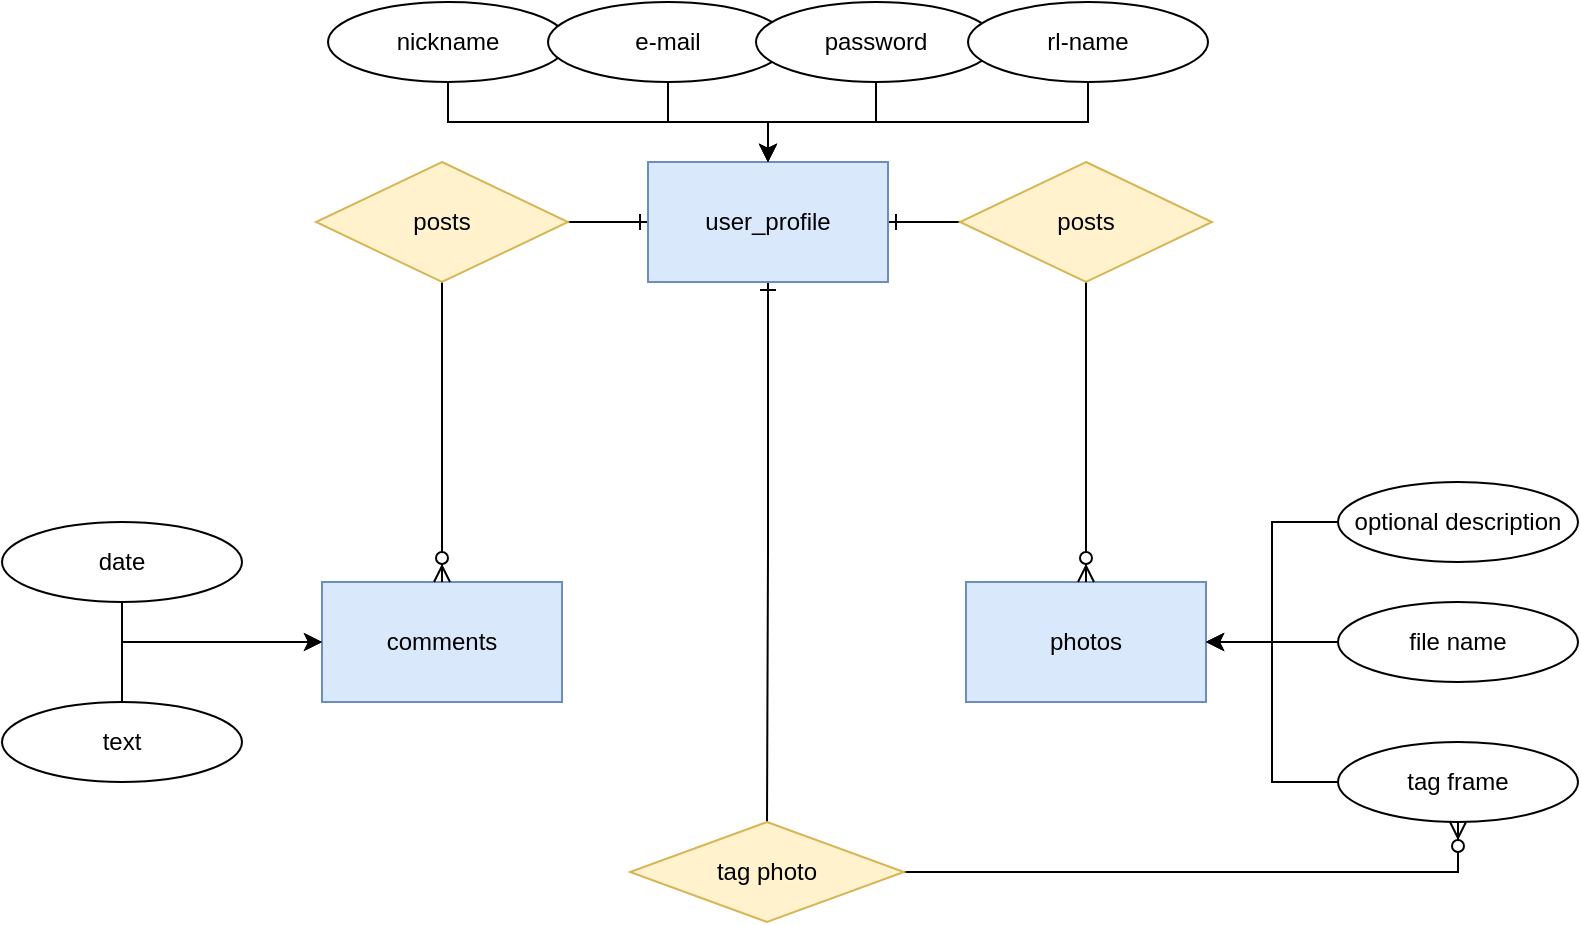 <mxfile version="13.6.2" type="device"><diagram id="JCNjMf9zgEjkn-Q7nY-3" name="Page-1"><mxGraphModel dx="780" dy="846" grid="1" gridSize="10" guides="1" tooltips="1" connect="1" arrows="1" fold="1" page="1" pageScale="1" pageWidth="827" pageHeight="1169" math="0" shadow="0"><root><mxCell id="0"/><mxCell id="1" parent="0"/><mxCell id="E6xsKf4SjqUQcqbWxF3q-27" style="edgeStyle=orthogonalEdgeStyle;rounded=0;orthogonalLoop=1;jettySize=auto;html=1;entryX=1;entryY=0.5;entryDx=0;entryDy=0;endArrow=none;endFill=0;startArrow=ERone;startFill=0;" edge="1" parent="1" source="E6xsKf4SjqUQcqbWxF3q-1" target="E6xsKf4SjqUQcqbWxF3q-12"><mxGeometry relative="1" as="geometry"/></mxCell><mxCell id="E6xsKf4SjqUQcqbWxF3q-29" style="edgeStyle=orthogonalEdgeStyle;rounded=0;orthogonalLoop=1;jettySize=auto;html=1;entryX=0;entryY=0.5;entryDx=0;entryDy=0;startArrow=ERone;startFill=0;endArrow=none;endFill=0;" edge="1" parent="1" source="E6xsKf4SjqUQcqbWxF3q-1" target="E6xsKf4SjqUQcqbWxF3q-20"><mxGeometry relative="1" as="geometry"/></mxCell><mxCell id="E6xsKf4SjqUQcqbWxF3q-33" style="edgeStyle=orthogonalEdgeStyle;rounded=0;orthogonalLoop=1;jettySize=auto;html=1;entryX=0.5;entryY=0;entryDx=0;entryDy=0;startArrow=ERone;startFill=0;endArrow=none;endFill=0;" edge="1" parent="1" source="E6xsKf4SjqUQcqbWxF3q-1" target="E6xsKf4SjqUQcqbWxF3q-32"><mxGeometry relative="1" as="geometry"/></mxCell><mxCell id="E6xsKf4SjqUQcqbWxF3q-1" value="user_profile" style="rounded=0;whiteSpace=wrap;html=1;fillColor=#dae8fc;strokeColor=#6c8ebf;" vertex="1" parent="1"><mxGeometry x="354" y="170" width="120" height="60" as="geometry"/></mxCell><mxCell id="E6xsKf4SjqUQcqbWxF3q-6" style="edgeStyle=orthogonalEdgeStyle;rounded=0;orthogonalLoop=1;jettySize=auto;html=1;" edge="1" parent="1" source="E6xsKf4SjqUQcqbWxF3q-2" target="E6xsKf4SjqUQcqbWxF3q-1"><mxGeometry relative="1" as="geometry"><Array as="points"><mxPoint x="254" y="150"/><mxPoint x="414" y="150"/></Array></mxGeometry></mxCell><mxCell id="E6xsKf4SjqUQcqbWxF3q-2" value="nickname" style="ellipse;whiteSpace=wrap;html=1;" vertex="1" parent="1"><mxGeometry x="194" y="90" width="120" height="40" as="geometry"/></mxCell><mxCell id="E6xsKf4SjqUQcqbWxF3q-7" style="edgeStyle=orthogonalEdgeStyle;rounded=0;orthogonalLoop=1;jettySize=auto;html=1;entryX=0.5;entryY=0;entryDx=0;entryDy=0;" edge="1" parent="1" source="E6xsKf4SjqUQcqbWxF3q-3" target="E6xsKf4SjqUQcqbWxF3q-1"><mxGeometry relative="1" as="geometry"/></mxCell><mxCell id="E6xsKf4SjqUQcqbWxF3q-3" value="e-mail" style="ellipse;whiteSpace=wrap;html=1;" vertex="1" parent="1"><mxGeometry x="304" y="90" width="120" height="40" as="geometry"/></mxCell><mxCell id="E6xsKf4SjqUQcqbWxF3q-8" style="edgeStyle=orthogonalEdgeStyle;rounded=0;orthogonalLoop=1;jettySize=auto;html=1;" edge="1" parent="1" source="E6xsKf4SjqUQcqbWxF3q-4" target="E6xsKf4SjqUQcqbWxF3q-1"><mxGeometry relative="1" as="geometry"/></mxCell><mxCell id="E6xsKf4SjqUQcqbWxF3q-4" value="password" style="ellipse;whiteSpace=wrap;html=1;" vertex="1" parent="1"><mxGeometry x="408" y="90" width="120" height="40" as="geometry"/></mxCell><mxCell id="E6xsKf4SjqUQcqbWxF3q-10" style="edgeStyle=orthogonalEdgeStyle;rounded=0;orthogonalLoop=1;jettySize=auto;html=1;entryX=0.5;entryY=0;entryDx=0;entryDy=0;" edge="1" parent="1" source="E6xsKf4SjqUQcqbWxF3q-5" target="E6xsKf4SjqUQcqbWxF3q-1"><mxGeometry relative="1" as="geometry"><Array as="points"><mxPoint x="574" y="150"/><mxPoint x="414" y="150"/></Array></mxGeometry></mxCell><mxCell id="E6xsKf4SjqUQcqbWxF3q-5" value="rl-name" style="ellipse;whiteSpace=wrap;html=1;" vertex="1" parent="1"><mxGeometry x="514" y="90" width="120" height="40" as="geometry"/></mxCell><mxCell id="E6xsKf4SjqUQcqbWxF3q-11" value="comments" style="rounded=0;whiteSpace=wrap;html=1;fillColor=#dae8fc;strokeColor=#6c8ebf;" vertex="1" parent="1"><mxGeometry x="191" y="380" width="120" height="60" as="geometry"/></mxCell><mxCell id="E6xsKf4SjqUQcqbWxF3q-28" style="edgeStyle=orthogonalEdgeStyle;rounded=0;orthogonalLoop=1;jettySize=auto;html=1;startArrow=none;startFill=0;endArrow=ERzeroToMany;endFill=1;" edge="1" parent="1" source="E6xsKf4SjqUQcqbWxF3q-12" target="E6xsKf4SjqUQcqbWxF3q-11"><mxGeometry relative="1" as="geometry"/></mxCell><mxCell id="E6xsKf4SjqUQcqbWxF3q-12" value="posts" style="rhombus;whiteSpace=wrap;html=1;fillColor=#fff2cc;strokeColor=#d6b656;" vertex="1" parent="1"><mxGeometry x="188" y="170" width="126" height="60" as="geometry"/></mxCell><mxCell id="E6xsKf4SjqUQcqbWxF3q-18" style="edgeStyle=orthogonalEdgeStyle;rounded=0;orthogonalLoop=1;jettySize=auto;html=1;" edge="1" parent="1" source="E6xsKf4SjqUQcqbWxF3q-14"><mxGeometry relative="1" as="geometry"><mxPoint x="191" y="410" as="targetPoint"/><Array as="points"><mxPoint x="91" y="410"/></Array></mxGeometry></mxCell><mxCell id="E6xsKf4SjqUQcqbWxF3q-14" value="date&lt;span style=&quot;color: rgba(0 , 0 , 0 , 0) ; font-family: monospace ; font-size: 0px&quot;&gt;%3CmxGraphModel%3E%3Croot%3E%3CmxCell%20id%3D%220%22%2F%3E%3CmxCell%20id%3D%221%22%20parent%3D%220%22%2F%3E%3CmxCell%20id%3D%222%22%20value%3D%22nickname%22%20style%3D%22ellipse%3BwhiteSpace%3Dwrap%3Bhtml%3D1%3B%22%20vertex%3D%221%22%20parent%3D%221%22%3E%3CmxGeometry%20x%3D%22194%22%20y%3D%2290%22%20width%3D%22120%22%20height%3D%2240%22%20as%3D%22geometry%22%2F%3E%3C%2FmxCell%3E%3C%2Froot%3E%3C%2FmxGraphModel%3E&lt;/span&gt;" style="ellipse;whiteSpace=wrap;html=1;" vertex="1" parent="1"><mxGeometry x="31" y="350" width="120" height="40" as="geometry"/></mxCell><mxCell id="E6xsKf4SjqUQcqbWxF3q-16" value="" style="edgeStyle=orthogonalEdgeStyle;rounded=0;orthogonalLoop=1;jettySize=auto;html=1;entryX=0;entryY=0.5;entryDx=0;entryDy=0;" edge="1" parent="1" source="E6xsKf4SjqUQcqbWxF3q-15" target="E6xsKf4SjqUQcqbWxF3q-11"><mxGeometry relative="1" as="geometry"><Array as="points"><mxPoint x="91" y="410"/></Array></mxGeometry></mxCell><mxCell id="E6xsKf4SjqUQcqbWxF3q-15" value="text" style="ellipse;whiteSpace=wrap;html=1;" vertex="1" parent="1"><mxGeometry x="31" y="440" width="120" height="40" as="geometry"/></mxCell><mxCell id="E6xsKf4SjqUQcqbWxF3q-19" value="photos" style="rounded=0;whiteSpace=wrap;html=1;fillColor=#dae8fc;strokeColor=#6c8ebf;" vertex="1" parent="1"><mxGeometry x="513" y="380" width="120" height="60" as="geometry"/></mxCell><mxCell id="E6xsKf4SjqUQcqbWxF3q-30" style="edgeStyle=orthogonalEdgeStyle;rounded=0;orthogonalLoop=1;jettySize=auto;html=1;entryX=0.5;entryY=0;entryDx=0;entryDy=0;startArrow=none;startFill=0;endArrow=ERzeroToMany;endFill=1;" edge="1" parent="1" source="E6xsKf4SjqUQcqbWxF3q-20" target="E6xsKf4SjqUQcqbWxF3q-19"><mxGeometry relative="1" as="geometry"/></mxCell><mxCell id="E6xsKf4SjqUQcqbWxF3q-20" value="posts" style="rhombus;whiteSpace=wrap;html=1;fillColor=#fff2cc;strokeColor=#d6b656;" vertex="1" parent="1"><mxGeometry x="510" y="170" width="126" height="60" as="geometry"/></mxCell><mxCell id="E6xsKf4SjqUQcqbWxF3q-26" style="edgeStyle=orthogonalEdgeStyle;rounded=0;orthogonalLoop=1;jettySize=auto;html=1;entryX=1;entryY=0.5;entryDx=0;entryDy=0;" edge="1" parent="1" source="E6xsKf4SjqUQcqbWxF3q-21" target="E6xsKf4SjqUQcqbWxF3q-19"><mxGeometry relative="1" as="geometry"/></mxCell><mxCell id="E6xsKf4SjqUQcqbWxF3q-21" value="optional description" style="ellipse;whiteSpace=wrap;html=1;" vertex="1" parent="1"><mxGeometry x="699" y="330" width="120" height="40" as="geometry"/></mxCell><mxCell id="E6xsKf4SjqUQcqbWxF3q-25" style="edgeStyle=orthogonalEdgeStyle;rounded=0;orthogonalLoop=1;jettySize=auto;html=1;entryX=1;entryY=0.5;entryDx=0;entryDy=0;" edge="1" parent="1" source="E6xsKf4SjqUQcqbWxF3q-22" target="E6xsKf4SjqUQcqbWxF3q-19"><mxGeometry relative="1" as="geometry"/></mxCell><mxCell id="E6xsKf4SjqUQcqbWxF3q-22" value="file name" style="ellipse;whiteSpace=wrap;html=1;" vertex="1" parent="1"><mxGeometry x="699" y="390" width="120" height="40" as="geometry"/></mxCell><mxCell id="E6xsKf4SjqUQcqbWxF3q-24" style="edgeStyle=orthogonalEdgeStyle;rounded=0;orthogonalLoop=1;jettySize=auto;html=1;entryX=1;entryY=0.5;entryDx=0;entryDy=0;" edge="1" parent="1" source="E6xsKf4SjqUQcqbWxF3q-23" target="E6xsKf4SjqUQcqbWxF3q-19"><mxGeometry relative="1" as="geometry"/></mxCell><mxCell id="E6xsKf4SjqUQcqbWxF3q-23" value="tag frame" style="ellipse;whiteSpace=wrap;html=1;" vertex="1" parent="1"><mxGeometry x="699" y="460" width="120" height="40" as="geometry"/></mxCell><mxCell id="E6xsKf4SjqUQcqbWxF3q-34" style="edgeStyle=orthogonalEdgeStyle;rounded=0;orthogonalLoop=1;jettySize=auto;html=1;entryX=0.5;entryY=1;entryDx=0;entryDy=0;startArrow=none;startFill=0;endArrow=ERzeroToMany;endFill=1;" edge="1" parent="1" source="E6xsKf4SjqUQcqbWxF3q-32" target="E6xsKf4SjqUQcqbWxF3q-23"><mxGeometry relative="1" as="geometry"/></mxCell><mxCell id="E6xsKf4SjqUQcqbWxF3q-32" value="tag photo" style="rhombus;whiteSpace=wrap;html=1;fillColor=#fff2cc;strokeColor=#d6b656;" vertex="1" parent="1"><mxGeometry x="345" y="500" width="137" height="50" as="geometry"/></mxCell></root></mxGraphModel></diagram></mxfile>
